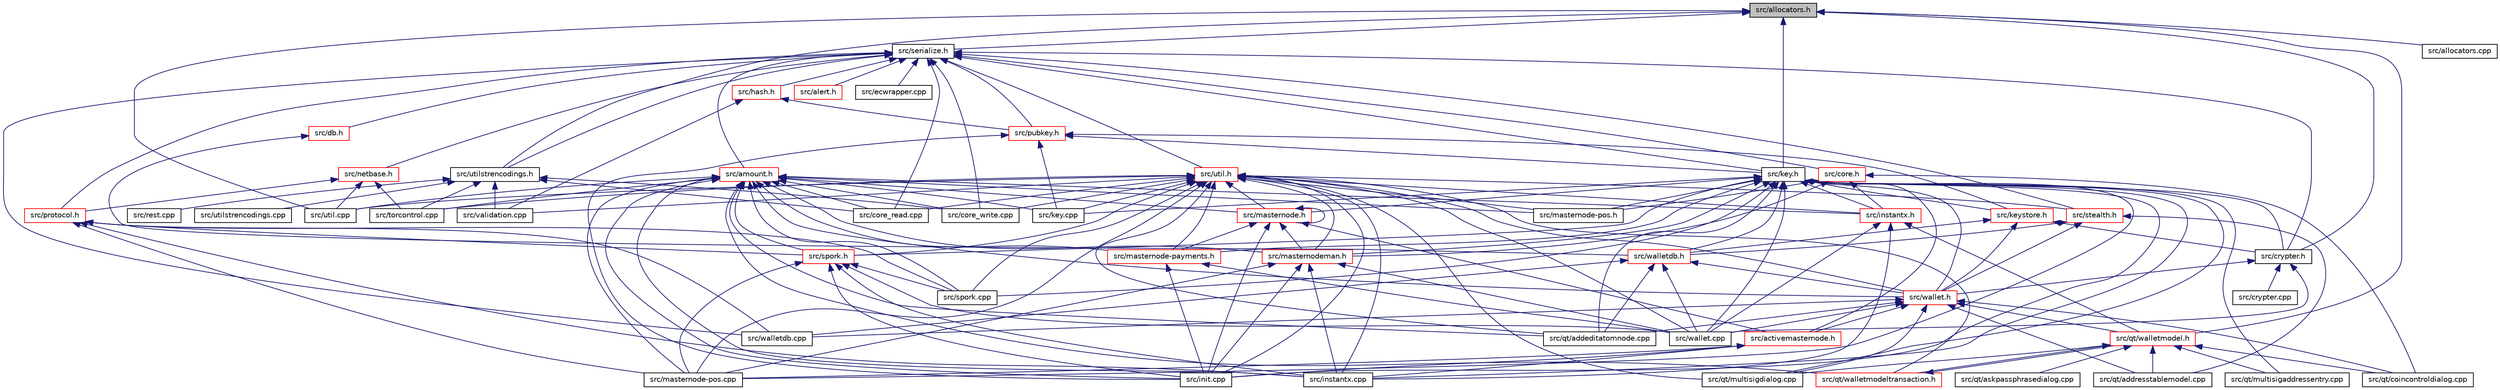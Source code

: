 digraph "src/allocators.h"
{
  edge [fontname="Helvetica",fontsize="10",labelfontname="Helvetica",labelfontsize="10"];
  node [fontname="Helvetica",fontsize="10",shape=record];
  Node8 [label="src/allocators.h",height=0.2,width=0.4,color="black", fillcolor="grey75", style="filled", fontcolor="black"];
  Node8 -> Node9 [dir="back",color="midnightblue",fontsize="10",style="solid",fontname="Helvetica"];
  Node9 [label="src/serialize.h",height=0.2,width=0.4,color="black", fillcolor="white", style="filled",URL="$df/d9d/serialize_8h.html"];
  Node9 -> Node10 [dir="back",color="midnightblue",fontsize="10",style="solid",fontname="Helvetica"];
  Node10 [label="src/util.h",height=0.2,width=0.4,color="red", fillcolor="white", style="filled",URL="$d8/d3c/util_8h.html"];
  Node10 -> Node125 [dir="back",color="midnightblue",fontsize="10",style="solid",fontname="Helvetica"];
  Node125 [label="src/stealth.h",height=0.2,width=0.4,color="red", fillcolor="white", style="filled",URL="$d4/d43/stealth_8h.html"];
  Node125 -> Node121 [dir="back",color="midnightblue",fontsize="10",style="solid",fontname="Helvetica"];
  Node121 [label="src/walletdb.h",height=0.2,width=0.4,color="red", fillcolor="white", style="filled",URL="$de/dd6/walletdb_8h.html"];
  Node121 -> Node44 [dir="back",color="midnightblue",fontsize="10",style="solid",fontname="Helvetica"];
  Node44 [label="src/wallet.h",height=0.2,width=0.4,color="red", fillcolor="white", style="filled",URL="$d0/df4/wallet_8h.html"];
  Node44 -> Node15 [dir="back",color="midnightblue",fontsize="10",style="solid",fontname="Helvetica"];
  Node15 [label="src/activemasternode.h",height=0.2,width=0.4,color="red", fillcolor="white", style="filled",URL="$da/d9e/activemasternode_8h.html"];
  Node15 -> Node18 [dir="back",color="midnightblue",fontsize="10",style="solid",fontname="Helvetica"];
  Node18 [label="src/init.cpp",height=0.2,width=0.4,color="black", fillcolor="white", style="filled",URL="$d0/dc9/init_8cpp.html"];
  Node15 -> Node19 [dir="back",color="midnightblue",fontsize="10",style="solid",fontname="Helvetica"];
  Node19 [label="src/instantx.cpp",height=0.2,width=0.4,color="black", fillcolor="white", style="filled",URL="$db/d72/instantx_8cpp.html"];
  Node15 -> Node22 [dir="back",color="midnightblue",fontsize="10",style="solid",fontname="Helvetica"];
  Node22 [label="src/masternode-pos.cpp",height=0.2,width=0.4,color="black", fillcolor="white", style="filled",URL="$db/ddd/masternode-pos_8cpp.html"];
  Node44 -> Node48 [dir="back",color="midnightblue",fontsize="10",style="solid",fontname="Helvetica"];
  Node48 [label="src/qt/addeditatomnode.cpp",height=0.2,width=0.4,color="black", fillcolor="white", style="filled",URL="$d4/d6e/addeditatomnode_8cpp.html"];
  Node44 -> Node63 [dir="back",color="midnightblue",fontsize="10",style="solid",fontname="Helvetica"];
  Node63 [label="src/qt/walletmodel.h",height=0.2,width=0.4,color="red", fillcolor="white", style="filled",URL="$d6/d2d/walletmodel_8h.html"];
  Node63 -> Node64 [dir="back",color="midnightblue",fontsize="10",style="solid",fontname="Helvetica"];
  Node64 [label="src/qt/addresstablemodel.cpp",height=0.2,width=0.4,color="black", fillcolor="white", style="filled",URL="$df/d2a/addresstablemodel_8cpp.html"];
  Node63 -> Node65 [dir="back",color="midnightblue",fontsize="10",style="solid",fontname="Helvetica"];
  Node65 [label="src/qt/walletmodeltransaction.h",height=0.2,width=0.4,color="red", fillcolor="white", style="filled",URL="$da/d35/walletmodeltransaction_8h.html"];
  Node65 -> Node63 [dir="back",color="midnightblue",fontsize="10",style="solid",fontname="Helvetica"];
  Node63 -> Node67 [dir="back",color="midnightblue",fontsize="10",style="solid",fontname="Helvetica"];
  Node67 [label="src/qt/askpassphrasedialog.cpp",height=0.2,width=0.4,color="black", fillcolor="white", style="filled",URL="$d2/d34/askpassphrasedialog_8cpp.html"];
  Node63 -> Node30 [dir="back",color="midnightblue",fontsize="10",style="solid",fontname="Helvetica"];
  Node30 [label="src/qt/coincontroldialog.cpp",height=0.2,width=0.4,color="black", fillcolor="white", style="filled",URL="$de/df9/coincontroldialog_8cpp.html"];
  Node63 -> Node71 [dir="back",color="midnightblue",fontsize="10",style="solid",fontname="Helvetica"];
  Node71 [label="src/qt/multisigaddressentry.cpp",height=0.2,width=0.4,color="black", fillcolor="white", style="filled",URL="$d1/d84/multisigaddressentry_8cpp.html"];
  Node63 -> Node70 [dir="back",color="midnightblue",fontsize="10",style="solid",fontname="Helvetica"];
  Node70 [label="src/qt/multisigdialog.cpp",height=0.2,width=0.4,color="black", fillcolor="white", style="filled",URL="$da/da6/multisigdialog_8cpp.html"];
  Node44 -> Node64 [dir="back",color="midnightblue",fontsize="10",style="solid",fontname="Helvetica"];
  Node44 -> Node30 [dir="back",color="midnightblue",fontsize="10",style="solid",fontname="Helvetica"];
  Node44 -> Node70 [dir="back",color="midnightblue",fontsize="10",style="solid",fontname="Helvetica"];
  Node44 -> Node26 [dir="back",color="midnightblue",fontsize="10",style="solid",fontname="Helvetica"];
  Node26 [label="src/wallet.cpp",height=0.2,width=0.4,color="black", fillcolor="white", style="filled",URL="$d7/de1/wallet_8cpp.html"];
  Node44 -> Node77 [dir="back",color="midnightblue",fontsize="10",style="solid",fontname="Helvetica"];
  Node77 [label="src/walletdb.cpp",height=0.2,width=0.4,color="black", fillcolor="white", style="filled",URL="$dc/d75/walletdb_8cpp.html"];
  Node121 -> Node48 [dir="back",color="midnightblue",fontsize="10",style="solid",fontname="Helvetica"];
  Node121 -> Node26 [dir="back",color="midnightblue",fontsize="10",style="solid",fontname="Helvetica"];
  Node121 -> Node77 [dir="back",color="midnightblue",fontsize="10",style="solid",fontname="Helvetica"];
  Node125 -> Node44 [dir="back",color="midnightblue",fontsize="10",style="solid",fontname="Helvetica"];
  Node125 -> Node64 [dir="back",color="midnightblue",fontsize="10",style="solid",fontname="Helvetica"];
  Node10 -> Node38 [dir="back",color="midnightblue",fontsize="10",style="solid",fontname="Helvetica"];
  Node38 [label="src/masternode.h",height=0.2,width=0.4,color="red", fillcolor="white", style="filled",URL="$d9/dec/masternode_8h.html"];
  Node38 -> Node15 [dir="back",color="midnightblue",fontsize="10",style="solid",fontname="Helvetica"];
  Node38 -> Node38 [dir="back",color="midnightblue",fontsize="10",style="solid",fontname="Helvetica"];
  Node38 -> Node39 [dir="back",color="midnightblue",fontsize="10",style="solid",fontname="Helvetica"];
  Node39 [label="src/masternodeman.h",height=0.2,width=0.4,color="red", fillcolor="white", style="filled",URL="$db/d32/masternodeman_8h.html"];
  Node39 -> Node18 [dir="back",color="midnightblue",fontsize="10",style="solid",fontname="Helvetica"];
  Node39 -> Node19 [dir="back",color="midnightblue",fontsize="10",style="solid",fontname="Helvetica"];
  Node39 -> Node22 [dir="back",color="midnightblue",fontsize="10",style="solid",fontname="Helvetica"];
  Node39 -> Node26 [dir="back",color="midnightblue",fontsize="10",style="solid",fontname="Helvetica"];
  Node38 -> Node42 [dir="back",color="midnightblue",fontsize="10",style="solid",fontname="Helvetica"];
  Node42 [label="src/masternode-payments.h",height=0.2,width=0.4,color="red", fillcolor="white", style="filled",URL="$dc/d20/masternode-payments_8h.html"];
  Node42 -> Node18 [dir="back",color="midnightblue",fontsize="10",style="solid",fontname="Helvetica"];
  Node42 -> Node26 [dir="back",color="midnightblue",fontsize="10",style="solid",fontname="Helvetica"];
  Node38 -> Node18 [dir="back",color="midnightblue",fontsize="10",style="solid",fontname="Helvetica"];
  Node10 -> Node44 [dir="back",color="midnightblue",fontsize="10",style="solid",fontname="Helvetica"];
  Node10 -> Node39 [dir="back",color="midnightblue",fontsize="10",style="solid",fontname="Helvetica"];
  Node10 -> Node42 [dir="back",color="midnightblue",fontsize="10",style="solid",fontname="Helvetica"];
  Node10 -> Node127 [dir="back",color="midnightblue",fontsize="10",style="solid",fontname="Helvetica"];
  Node127 [label="src/core_read.cpp",height=0.2,width=0.4,color="black", fillcolor="white", style="filled",URL="$da/d4a/core__read_8cpp.html"];
  Node10 -> Node111 [dir="back",color="midnightblue",fontsize="10",style="solid",fontname="Helvetica"];
  Node111 [label="src/core_write.cpp",height=0.2,width=0.4,color="black", fillcolor="white", style="filled",URL="$d5/d2e/core__write_8cpp.html"];
  Node10 -> Node18 [dir="back",color="midnightblue",fontsize="10",style="solid",fontname="Helvetica"];
  Node10 -> Node17 [dir="back",color="midnightblue",fontsize="10",style="solid",fontname="Helvetica"];
  Node17 [label="src/spork.h",height=0.2,width=0.4,color="red", fillcolor="white", style="filled",URL="$d0/d24/spork_8h.html"];
  Node17 -> Node18 [dir="back",color="midnightblue",fontsize="10",style="solid",fontname="Helvetica"];
  Node17 -> Node19 [dir="back",color="midnightblue",fontsize="10",style="solid",fontname="Helvetica"];
  Node17 -> Node22 [dir="back",color="midnightblue",fontsize="10",style="solid",fontname="Helvetica"];
  Node17 -> Node25 [dir="back",color="midnightblue",fontsize="10",style="solid",fontname="Helvetica"];
  Node25 [label="src/spork.cpp",height=0.2,width=0.4,color="black", fillcolor="white", style="filled",URL="$df/d0d/spork_8cpp.html"];
  Node17 -> Node26 [dir="back",color="midnightblue",fontsize="10",style="solid",fontname="Helvetica"];
  Node10 -> Node19 [dir="back",color="midnightblue",fontsize="10",style="solid",fontname="Helvetica"];
  Node10 -> Node84 [dir="back",color="midnightblue",fontsize="10",style="solid",fontname="Helvetica"];
  Node84 [label="src/instantx.h",height=0.2,width=0.4,color="red", fillcolor="white", style="filled",URL="$d6/d5f/instantx_8h.html"];
  Node84 -> Node19 [dir="back",color="midnightblue",fontsize="10",style="solid",fontname="Helvetica"];
  Node84 -> Node63 [dir="back",color="midnightblue",fontsize="10",style="solid",fontname="Helvetica"];
  Node84 -> Node26 [dir="back",color="midnightblue",fontsize="10",style="solid",fontname="Helvetica"];
  Node10 -> Node128 [dir="back",color="midnightblue",fontsize="10",style="solid",fontname="Helvetica"];
  Node128 [label="src/key.cpp",height=0.2,width=0.4,color="black", fillcolor="white", style="filled",URL="$d1/dbc/key_8cpp.html"];
  Node10 -> Node22 [dir="back",color="midnightblue",fontsize="10",style="solid",fontname="Helvetica"];
  Node10 -> Node87 [dir="back",color="midnightblue",fontsize="10",style="solid",fontname="Helvetica"];
  Node87 [label="src/masternode-pos.h",height=0.2,width=0.4,color="black", fillcolor="white", style="filled",URL="$dc/d51/masternode-pos_8h.html"];
  Node10 -> Node48 [dir="back",color="midnightblue",fontsize="10",style="solid",fontname="Helvetica"];
  Node10 -> Node65 [dir="back",color="midnightblue",fontsize="10",style="solid",fontname="Helvetica"];
  Node10 -> Node70 [dir="back",color="midnightblue",fontsize="10",style="solid",fontname="Helvetica"];
  Node10 -> Node25 [dir="back",color="midnightblue",fontsize="10",style="solid",fontname="Helvetica"];
  Node10 -> Node102 [dir="back",color="midnightblue",fontsize="10",style="solid",fontname="Helvetica"];
  Node102 [label="src/torcontrol.cpp",height=0.2,width=0.4,color="black", fillcolor="white", style="filled",URL="$dc/da2/torcontrol_8cpp.html"];
  Node10 -> Node114 [dir="back",color="midnightblue",fontsize="10",style="solid",fontname="Helvetica"];
  Node114 [label="src/util.cpp",height=0.2,width=0.4,color="black", fillcolor="white", style="filled",URL="$df/d2d/util_8cpp.html"];
  Node10 -> Node61 [dir="back",color="midnightblue",fontsize="10",style="solid",fontname="Helvetica"];
  Node61 [label="src/validation.cpp",height=0.2,width=0.4,color="black", fillcolor="white", style="filled",URL="$dd/d7d/validation_8cpp.html"];
  Node10 -> Node26 [dir="back",color="midnightblue",fontsize="10",style="solid",fontname="Helvetica"];
  Node9 -> Node145 [dir="back",color="midnightblue",fontsize="10",style="solid",fontname="Helvetica"];
  Node145 [label="src/amount.h",height=0.2,width=0.4,color="red", fillcolor="white", style="filled",URL="$dd/d2f/amount_8h.html"];
  Node145 -> Node38 [dir="back",color="midnightblue",fontsize="10",style="solid",fontname="Helvetica"];
  Node145 -> Node44 [dir="back",color="midnightblue",fontsize="10",style="solid",fontname="Helvetica"];
  Node145 -> Node39 [dir="back",color="midnightblue",fontsize="10",style="solid",fontname="Helvetica"];
  Node145 -> Node42 [dir="back",color="midnightblue",fontsize="10",style="solid",fontname="Helvetica"];
  Node145 -> Node127 [dir="back",color="midnightblue",fontsize="10",style="solid",fontname="Helvetica"];
  Node145 -> Node111 [dir="back",color="midnightblue",fontsize="10",style="solid",fontname="Helvetica"];
  Node145 -> Node18 [dir="back",color="midnightblue",fontsize="10",style="solid",fontname="Helvetica"];
  Node145 -> Node17 [dir="back",color="midnightblue",fontsize="10",style="solid",fontname="Helvetica"];
  Node145 -> Node19 [dir="back",color="midnightblue",fontsize="10",style="solid",fontname="Helvetica"];
  Node145 -> Node84 [dir="back",color="midnightblue",fontsize="10",style="solid",fontname="Helvetica"];
  Node145 -> Node128 [dir="back",color="midnightblue",fontsize="10",style="solid",fontname="Helvetica"];
  Node145 -> Node22 [dir="back",color="midnightblue",fontsize="10",style="solid",fontname="Helvetica"];
  Node145 -> Node87 [dir="back",color="midnightblue",fontsize="10",style="solid",fontname="Helvetica"];
  Node145 -> Node48 [dir="back",color="midnightblue",fontsize="10",style="solid",fontname="Helvetica"];
  Node145 -> Node65 [dir="back",color="midnightblue",fontsize="10",style="solid",fontname="Helvetica"];
  Node145 -> Node25 [dir="back",color="midnightblue",fontsize="10",style="solid",fontname="Helvetica"];
  Node145 -> Node102 [dir="back",color="midnightblue",fontsize="10",style="solid",fontname="Helvetica"];
  Node145 -> Node114 [dir="back",color="midnightblue",fontsize="10",style="solid",fontname="Helvetica"];
  Node9 -> Node12 [dir="back",color="midnightblue",fontsize="10",style="solid",fontname="Helvetica"];
  Node12 [label="src/protocol.h",height=0.2,width=0.4,color="red", fillcolor="white", style="filled",URL="$d2/d5e/protocol_8h.html"];
  Node12 -> Node17 [dir="back",color="midnightblue",fontsize="10",style="solid",fontname="Helvetica"];
  Node12 -> Node19 [dir="back",color="midnightblue",fontsize="10",style="solid",fontname="Helvetica"];
  Node12 -> Node22 [dir="back",color="midnightblue",fontsize="10",style="solid",fontname="Helvetica"];
  Node12 -> Node25 [dir="back",color="midnightblue",fontsize="10",style="solid",fontname="Helvetica"];
  Node12 -> Node77 [dir="back",color="midnightblue",fontsize="10",style="solid",fontname="Helvetica"];
  Node9 -> Node148 [dir="back",color="midnightblue",fontsize="10",style="solid",fontname="Helvetica"];
  Node148 [label="src/netbase.h",height=0.2,width=0.4,color="red", fillcolor="white", style="filled",URL="$da/df0/netbase_8h.html"];
  Node148 -> Node12 [dir="back",color="midnightblue",fontsize="10",style="solid",fontname="Helvetica"];
  Node148 -> Node102 [dir="back",color="midnightblue",fontsize="10",style="solid",fontname="Helvetica"];
  Node148 -> Node114 [dir="back",color="midnightblue",fontsize="10",style="solid",fontname="Helvetica"];
  Node9 -> Node116 [dir="back",color="midnightblue",fontsize="10",style="solid",fontname="Helvetica"];
  Node116 [label="src/core.h",height=0.2,width=0.4,color="red", fillcolor="white", style="filled",URL="$d5/dc4/core_8h.html"];
  Node116 -> Node39 [dir="back",color="midnightblue",fontsize="10",style="solid",fontname="Helvetica"];
  Node116 -> Node84 [dir="back",color="midnightblue",fontsize="10",style="solid",fontname="Helvetica"];
  Node116 -> Node87 [dir="back",color="midnightblue",fontsize="10",style="solid",fontname="Helvetica"];
  Node116 -> Node30 [dir="back",color="midnightblue",fontsize="10",style="solid",fontname="Helvetica"];
  Node9 -> Node149 [dir="back",color="midnightblue",fontsize="10",style="solid",fontname="Helvetica"];
  Node149 [label="src/hash.h",height=0.2,width=0.4,color="red", fillcolor="white", style="filled",URL="$db/dfb/hash_8h.html"];
  Node149 -> Node150 [dir="back",color="midnightblue",fontsize="10",style="solid",fontname="Helvetica"];
  Node150 [label="src/pubkey.h",height=0.2,width=0.4,color="red", fillcolor="white", style="filled",URL="$d4/daf/pubkey_8h.html"];
  Node150 -> Node151 [dir="back",color="midnightblue",fontsize="10",style="solid",fontname="Helvetica"];
  Node151 [label="src/key.h",height=0.2,width=0.4,color="black", fillcolor="white", style="filled",URL="$de/de5/key_8h.html"];
  Node151 -> Node120 [dir="back",color="midnightblue",fontsize="10",style="solid",fontname="Helvetica"];
  Node120 [label="src/keystore.h",height=0.2,width=0.4,color="red", fillcolor="white", style="filled",URL="$d0/d82/keystore_8h.html"];
  Node120 -> Node121 [dir="back",color="midnightblue",fontsize="10",style="solid",fontname="Helvetica"];
  Node120 -> Node122 [dir="back",color="midnightblue",fontsize="10",style="solid",fontname="Helvetica"];
  Node122 [label="src/crypter.h",height=0.2,width=0.4,color="black", fillcolor="white", style="filled",URL="$df/d1f/crypter_8h.html"];
  Node122 -> Node44 [dir="back",color="midnightblue",fontsize="10",style="solid",fontname="Helvetica"];
  Node122 -> Node123 [dir="back",color="midnightblue",fontsize="10",style="solid",fontname="Helvetica"];
  Node123 [label="src/crypter.cpp",height=0.2,width=0.4,color="black", fillcolor="white", style="filled",URL="$d3/d05/crypter_8cpp.html"];
  Node122 -> Node26 [dir="back",color="midnightblue",fontsize="10",style="solid",fontname="Helvetica"];
  Node120 -> Node44 [dir="back",color="midnightblue",fontsize="10",style="solid",fontname="Helvetica"];
  Node151 -> Node15 [dir="back",color="midnightblue",fontsize="10",style="solid",fontname="Helvetica"];
  Node151 -> Node38 [dir="back",color="midnightblue",fontsize="10",style="solid",fontname="Helvetica"];
  Node151 -> Node121 [dir="back",color="midnightblue",fontsize="10",style="solid",fontname="Helvetica"];
  Node151 -> Node122 [dir="back",color="midnightblue",fontsize="10",style="solid",fontname="Helvetica"];
  Node151 -> Node44 [dir="back",color="midnightblue",fontsize="10",style="solid",fontname="Helvetica"];
  Node151 -> Node39 [dir="back",color="midnightblue",fontsize="10",style="solid",fontname="Helvetica"];
  Node151 -> Node42 [dir="back",color="midnightblue",fontsize="10",style="solid",fontname="Helvetica"];
  Node151 -> Node18 [dir="back",color="midnightblue",fontsize="10",style="solid",fontname="Helvetica"];
  Node151 -> Node17 [dir="back",color="midnightblue",fontsize="10",style="solid",fontname="Helvetica"];
  Node151 -> Node19 [dir="back",color="midnightblue",fontsize="10",style="solid",fontname="Helvetica"];
  Node151 -> Node84 [dir="back",color="midnightblue",fontsize="10",style="solid",fontname="Helvetica"];
  Node151 -> Node128 [dir="back",color="midnightblue",fontsize="10",style="solid",fontname="Helvetica"];
  Node151 -> Node22 [dir="back",color="midnightblue",fontsize="10",style="solid",fontname="Helvetica"];
  Node151 -> Node87 [dir="back",color="midnightblue",fontsize="10",style="solid",fontname="Helvetica"];
  Node151 -> Node48 [dir="back",color="midnightblue",fontsize="10",style="solid",fontname="Helvetica"];
  Node151 -> Node71 [dir="back",color="midnightblue",fontsize="10",style="solid",fontname="Helvetica"];
  Node151 -> Node70 [dir="back",color="midnightblue",fontsize="10",style="solid",fontname="Helvetica"];
  Node151 -> Node25 [dir="back",color="midnightblue",fontsize="10",style="solid",fontname="Helvetica"];
  Node151 -> Node26 [dir="back",color="midnightblue",fontsize="10",style="solid",fontname="Helvetica"];
  Node150 -> Node120 [dir="back",color="midnightblue",fontsize="10",style="solid",fontname="Helvetica"];
  Node150 -> Node18 [dir="back",color="midnightblue",fontsize="10",style="solid",fontname="Helvetica"];
  Node150 -> Node128 [dir="back",color="midnightblue",fontsize="10",style="solid",fontname="Helvetica"];
  Node149 -> Node61 [dir="back",color="midnightblue",fontsize="10",style="solid",fontname="Helvetica"];
  Node9 -> Node150 [dir="back",color="midnightblue",fontsize="10",style="solid",fontname="Helvetica"];
  Node9 -> Node151 [dir="back",color="midnightblue",fontsize="10",style="solid",fontname="Helvetica"];
  Node9 -> Node125 [dir="back",color="midnightblue",fontsize="10",style="solid",fontname="Helvetica"];
  Node9 -> Node154 [dir="back",color="midnightblue",fontsize="10",style="solid",fontname="Helvetica"];
  Node154 [label="src/db.h",height=0.2,width=0.4,color="red", fillcolor="white", style="filled",URL="$da/d4e/db_8h.html"];
  Node154 -> Node121 [dir="back",color="midnightblue",fontsize="10",style="solid",fontname="Helvetica"];
  Node9 -> Node122 [dir="back",color="midnightblue",fontsize="10",style="solid",fontname="Helvetica"];
  Node9 -> Node155 [dir="back",color="midnightblue",fontsize="10",style="solid",fontname="Helvetica"];
  Node155 [label="src/alert.h",height=0.2,width=0.4,color="red", fillcolor="white", style="filled",URL="$dd/dfa/alert_8h.html"];
  Node9 -> Node127 [dir="back",color="midnightblue",fontsize="10",style="solid",fontname="Helvetica"];
  Node9 -> Node156 [dir="back",color="midnightblue",fontsize="10",style="solid",fontname="Helvetica"];
  Node156 [label="src/utilstrencodings.h",height=0.2,width=0.4,color="black", fillcolor="white", style="filled",URL="$d8/db2/utilstrencodings_8h.html"];
  Node156 -> Node127 [dir="back",color="midnightblue",fontsize="10",style="solid",fontname="Helvetica"];
  Node156 -> Node111 [dir="back",color="midnightblue",fontsize="10",style="solid",fontname="Helvetica"];
  Node156 -> Node108 [dir="back",color="midnightblue",fontsize="10",style="solid",fontname="Helvetica"];
  Node108 [label="src/rest.cpp",height=0.2,width=0.4,color="black", fillcolor="white", style="filled",URL="$d8/d04/rest_8cpp.html"];
  Node156 -> Node102 [dir="back",color="midnightblue",fontsize="10",style="solid",fontname="Helvetica"];
  Node156 -> Node157 [dir="back",color="midnightblue",fontsize="10",style="solid",fontname="Helvetica"];
  Node157 [label="src/utilstrencodings.cpp",height=0.2,width=0.4,color="black", fillcolor="white", style="filled",URL="$da/dd6/utilstrencodings_8cpp.html"];
  Node156 -> Node61 [dir="back",color="midnightblue",fontsize="10",style="solid",fontname="Helvetica"];
  Node9 -> Node111 [dir="back",color="midnightblue",fontsize="10",style="solid",fontname="Helvetica"];
  Node9 -> Node158 [dir="back",color="midnightblue",fontsize="10",style="solid",fontname="Helvetica"];
  Node158 [label="src/ecwrapper.cpp",height=0.2,width=0.4,color="black", fillcolor="white", style="filled",URL="$d9/dd9/ecwrapper_8cpp.html"];
  Node9 -> Node77 [dir="back",color="midnightblue",fontsize="10",style="solid",fontname="Helvetica"];
  Node8 -> Node151 [dir="back",color="midnightblue",fontsize="10",style="solid",fontname="Helvetica"];
  Node8 -> Node122 [dir="back",color="midnightblue",fontsize="10",style="solid",fontname="Helvetica"];
  Node8 -> Node159 [dir="back",color="midnightblue",fontsize="10",style="solid",fontname="Helvetica"];
  Node159 [label="src/allocators.cpp",height=0.2,width=0.4,color="black", fillcolor="white", style="filled",URL="$d7/dc6/allocators_8cpp.html"];
  Node8 -> Node156 [dir="back",color="midnightblue",fontsize="10",style="solid",fontname="Helvetica"];
  Node8 -> Node63 [dir="back",color="midnightblue",fontsize="10",style="solid",fontname="Helvetica"];
  Node8 -> Node114 [dir="back",color="midnightblue",fontsize="10",style="solid",fontname="Helvetica"];
}
